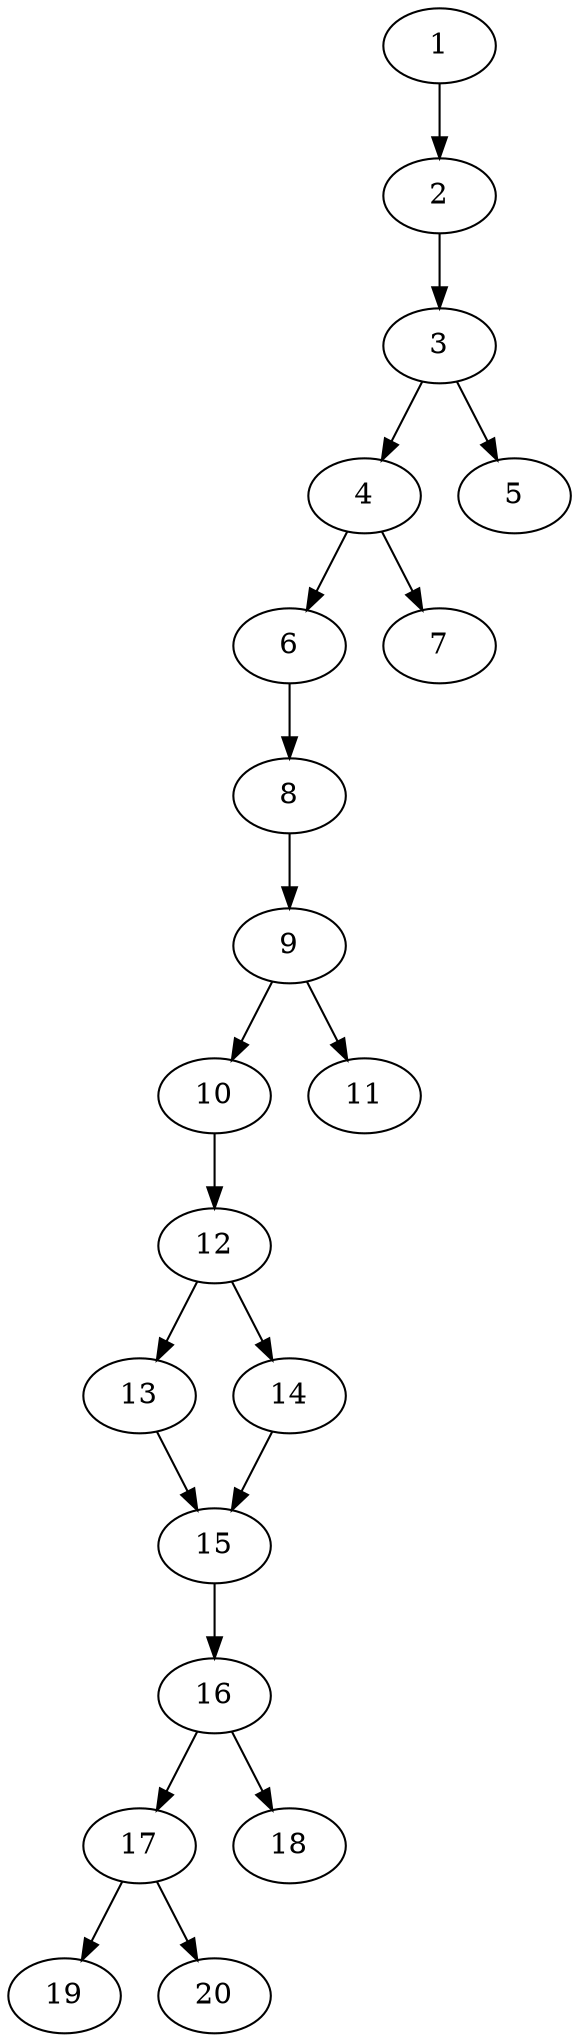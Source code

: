 // DAG automatically generated by daggen at Thu Oct  3 13:58:43 2019
// ./daggen --dot -n 20 --ccr 0.5 --fat 0.3 --regular 0.7 --density 0.7 --mindata 5242880 --maxdata 52428800 
digraph G {
  1 [size="83443712", alpha="0.16", expect_size="41721856"] 
  1 -> 2 [size ="41721856"]
  2 [size="96317440", alpha="0.10", expect_size="48158720"] 
  2 -> 3 [size ="48158720"]
  3 [size="100448256", alpha="0.11", expect_size="50224128"] 
  3 -> 4 [size ="50224128"]
  3 -> 5 [size ="50224128"]
  4 [size="41750528", alpha="0.06", expect_size="20875264"] 
  4 -> 6 [size ="20875264"]
  4 -> 7 [size ="20875264"]
  5 [size="56936448", alpha="0.15", expect_size="28468224"] 
  6 [size="37421056", alpha="0.16", expect_size="18710528"] 
  6 -> 8 [size ="18710528"]
  7 [size="70316032", alpha="0.11", expect_size="35158016"] 
  8 [size="35674112", alpha="0.20", expect_size="17837056"] 
  8 -> 9 [size ="17837056"]
  9 [size="28262400", alpha="0.18", expect_size="14131200"] 
  9 -> 10 [size ="14131200"]
  9 -> 11 [size ="14131200"]
  10 [size="45852672", alpha="0.09", expect_size="22926336"] 
  10 -> 12 [size ="22926336"]
  11 [size="44275712", alpha="0.18", expect_size="22137856"] 
  12 [size="23773184", alpha="0.06", expect_size="11886592"] 
  12 -> 13 [size ="11886592"]
  12 -> 14 [size ="11886592"]
  13 [size="70565888", alpha="0.10", expect_size="35282944"] 
  13 -> 15 [size ="35282944"]
  14 [size="25806848", alpha="0.15", expect_size="12903424"] 
  14 -> 15 [size ="12903424"]
  15 [size="54659072", alpha="0.18", expect_size="27329536"] 
  15 -> 16 [size ="27329536"]
  16 [size="32667648", alpha="0.18", expect_size="16333824"] 
  16 -> 17 [size ="16333824"]
  16 -> 18 [size ="16333824"]
  17 [size="12800000", alpha="0.03", expect_size="6400000"] 
  17 -> 19 [size ="6400000"]
  17 -> 20 [size ="6400000"]
  18 [size="63240192", alpha="0.16", expect_size="31620096"] 
  19 [size="63105024", alpha="0.14", expect_size="31552512"] 
  20 [size="55259136", alpha="0.15", expect_size="27629568"] 
}
